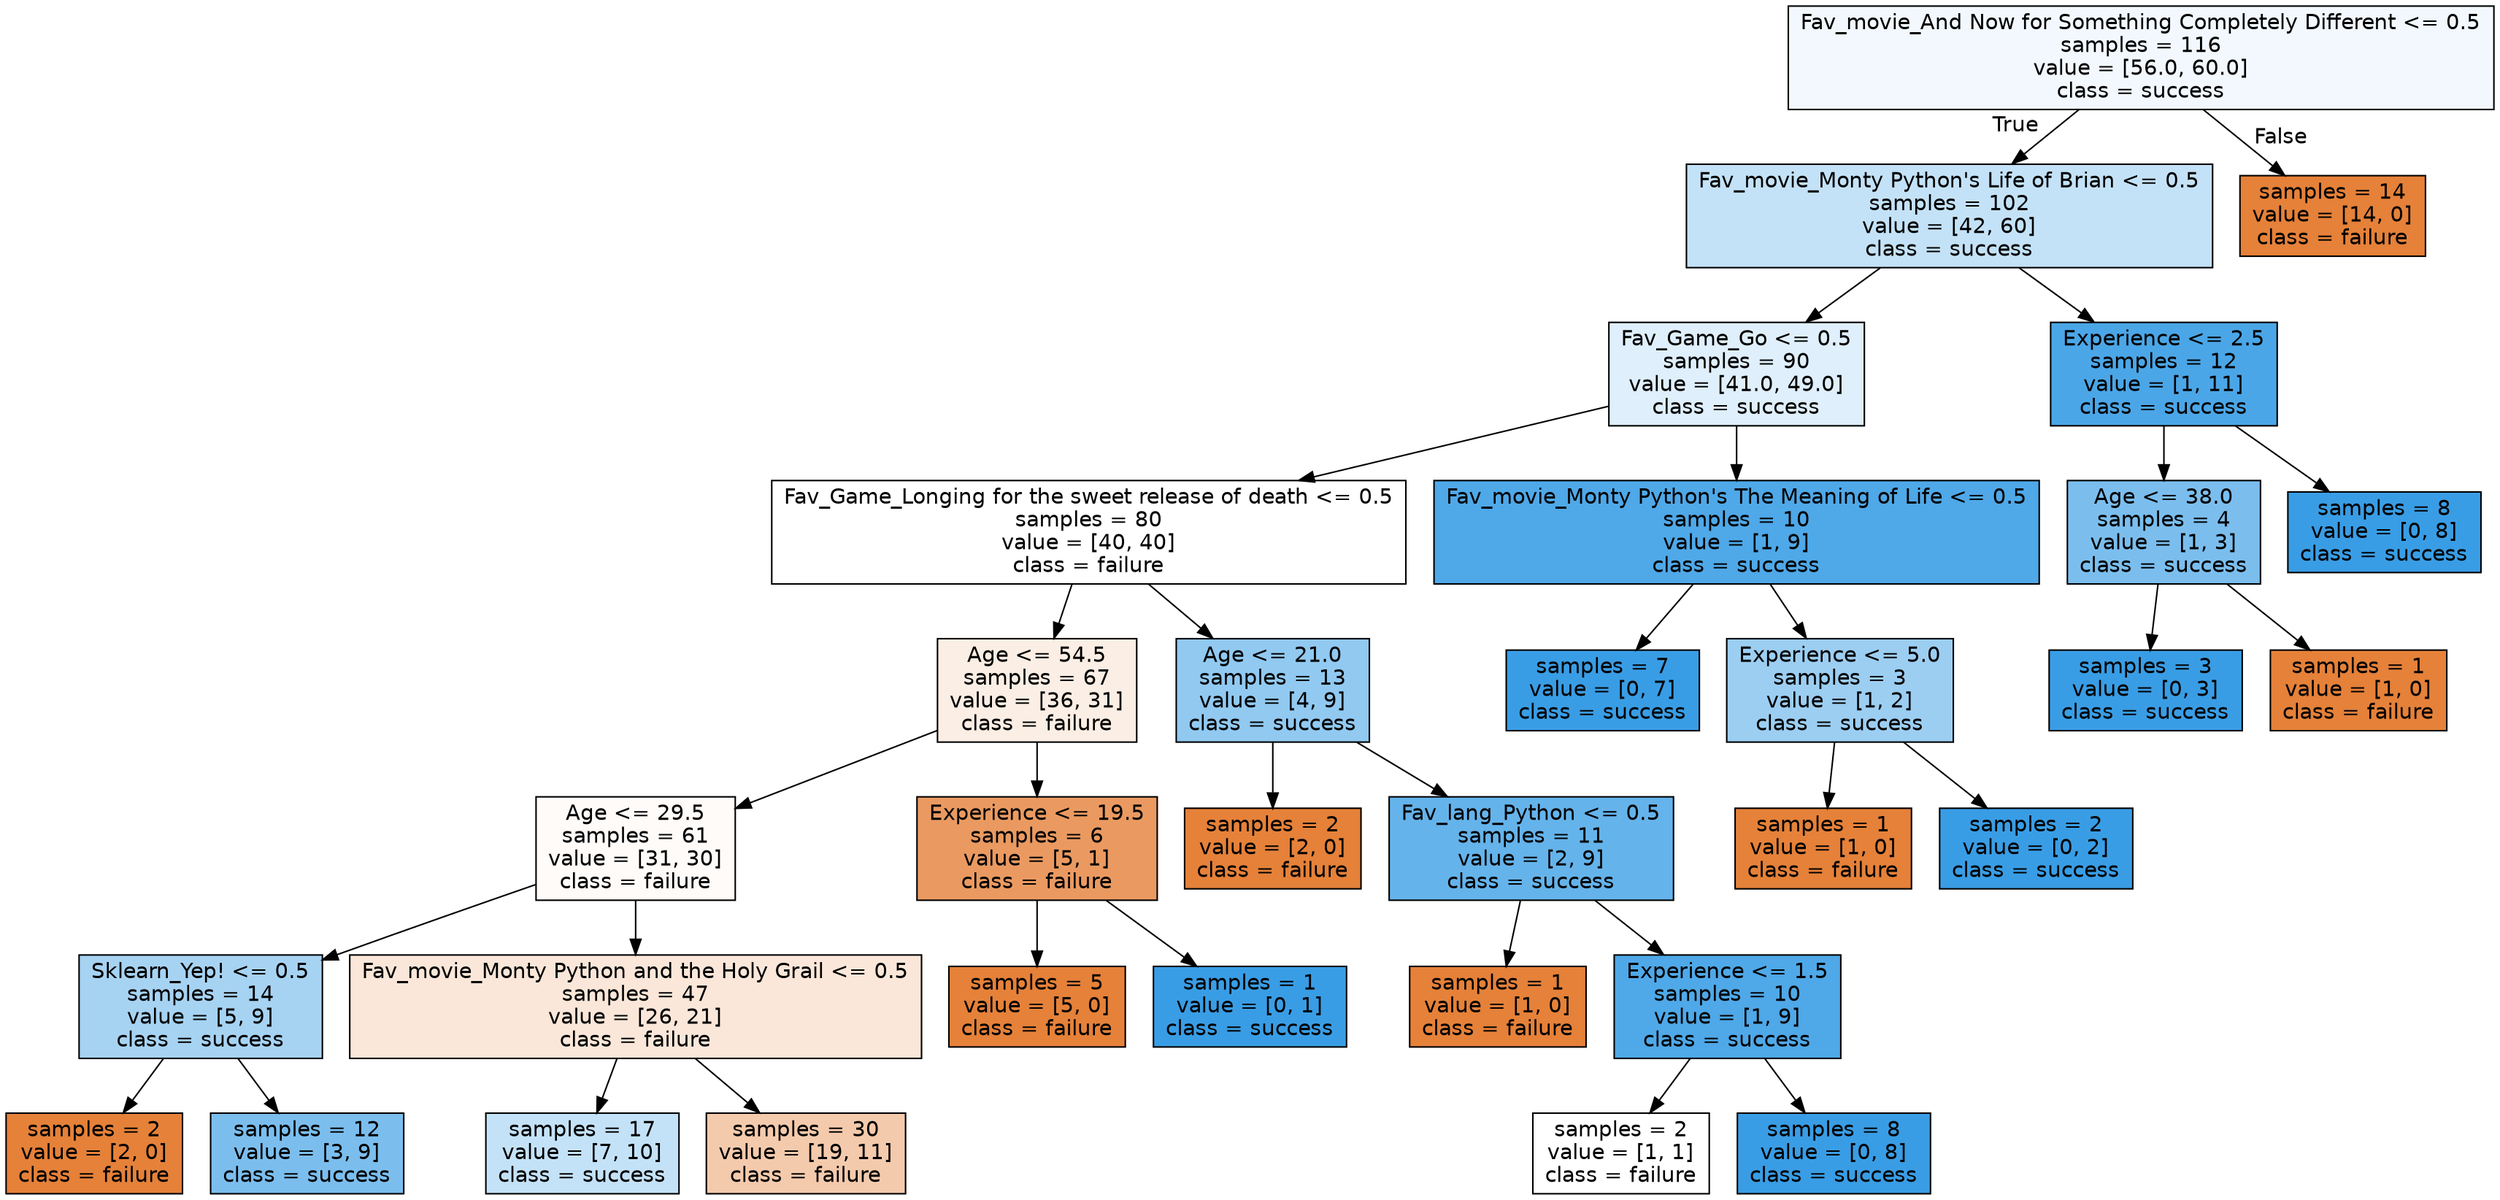 digraph Tree {
node [shape=box, style="filled", color="black", fontname="helvetica"] ;
edge [fontname="helvetica"] ;
0 [label="Fav_movie_And Now for Something Completely Different <= 0.5\nsamples = 116\nvalue = [56.0, 60.0]\nclass = success", fillcolor="#f2f8fd"] ;
1 [label="Fav_movie_Monty Python's Life of Brian <= 0.5\nsamples = 102\nvalue = [42, 60]\nclass = success", fillcolor="#c4e2f7"] ;
0 -> 1 [labeldistance=2.5, labelangle=45, headlabel="True"] ;
2 [label="Fav_Game_Go <= 0.5\nsamples = 90\nvalue = [41.0, 49.0]\nclass = success", fillcolor="#dfeffb"] ;
1 -> 2 ;
3 [label="Fav_Game_Longing for the sweet release of death <= 0.5\nsamples = 80\nvalue = [40, 40]\nclass = failure", fillcolor="#ffffff"] ;
2 -> 3 ;
4 [label="Age <= 54.5\nsamples = 67\nvalue = [36, 31]\nclass = failure", fillcolor="#fbeee4"] ;
3 -> 4 ;
5 [label="Age <= 29.5\nsamples = 61\nvalue = [31, 30]\nclass = failure", fillcolor="#fefbf9"] ;
4 -> 5 ;
6 [label="Sklearn_Yep! <= 0.5\nsamples = 14\nvalue = [5, 9]\nclass = success", fillcolor="#a7d3f3"] ;
5 -> 6 ;
7 [label="samples = 2\nvalue = [2, 0]\nclass = failure", fillcolor="#e58139"] ;
6 -> 7 ;
8 [label="samples = 12\nvalue = [3, 9]\nclass = success", fillcolor="#7bbeee"] ;
6 -> 8 ;
9 [label="Fav_movie_Monty Python and the Holy Grail <= 0.5\nsamples = 47\nvalue = [26, 21]\nclass = failure", fillcolor="#fae7d9"] ;
5 -> 9 ;
10 [label="samples = 17\nvalue = [7, 10]\nclass = success", fillcolor="#c4e2f7"] ;
9 -> 10 ;
11 [label="samples = 30\nvalue = [19, 11]\nclass = failure", fillcolor="#f4caac"] ;
9 -> 11 ;
12 [label="Experience <= 19.5\nsamples = 6\nvalue = [5, 1]\nclass = failure", fillcolor="#ea9a61"] ;
4 -> 12 ;
13 [label="samples = 5\nvalue = [5, 0]\nclass = failure", fillcolor="#e58139"] ;
12 -> 13 ;
14 [label="samples = 1\nvalue = [0, 1]\nclass = success", fillcolor="#399de5"] ;
12 -> 14 ;
15 [label="Age <= 21.0\nsamples = 13\nvalue = [4, 9]\nclass = success", fillcolor="#91c9f1"] ;
3 -> 15 ;
16 [label="samples = 2\nvalue = [2, 0]\nclass = failure", fillcolor="#e58139"] ;
15 -> 16 ;
17 [label="Fav_lang_Python <= 0.5\nsamples = 11\nvalue = [2, 9]\nclass = success", fillcolor="#65b3eb"] ;
15 -> 17 ;
18 [label="samples = 1\nvalue = [1, 0]\nclass = failure", fillcolor="#e58139"] ;
17 -> 18 ;
19 [label="Experience <= 1.5\nsamples = 10\nvalue = [1, 9]\nclass = success", fillcolor="#4fa8e8"] ;
17 -> 19 ;
20 [label="samples = 2\nvalue = [1, 1]\nclass = failure", fillcolor="#ffffff"] ;
19 -> 20 ;
21 [label="samples = 8\nvalue = [0, 8]\nclass = success", fillcolor="#399de5"] ;
19 -> 21 ;
22 [label="Fav_movie_Monty Python's The Meaning of Life <= 0.5\nsamples = 10\nvalue = [1, 9]\nclass = success", fillcolor="#4fa8e8"] ;
2 -> 22 ;
23 [label="samples = 7\nvalue = [0, 7]\nclass = success", fillcolor="#399de5"] ;
22 -> 23 ;
24 [label="Experience <= 5.0\nsamples = 3\nvalue = [1, 2]\nclass = success", fillcolor="#9ccef2"] ;
22 -> 24 ;
25 [label="samples = 1\nvalue = [1, 0]\nclass = failure", fillcolor="#e58139"] ;
24 -> 25 ;
26 [label="samples = 2\nvalue = [0, 2]\nclass = success", fillcolor="#399de5"] ;
24 -> 26 ;
27 [label="Experience <= 2.5\nsamples = 12\nvalue = [1, 11]\nclass = success", fillcolor="#4ba6e7"] ;
1 -> 27 ;
28 [label="Age <= 38.0\nsamples = 4\nvalue = [1, 3]\nclass = success", fillcolor="#7bbeee"] ;
27 -> 28 ;
29 [label="samples = 3\nvalue = [0, 3]\nclass = success", fillcolor="#399de5"] ;
28 -> 29 ;
30 [label="samples = 1\nvalue = [1, 0]\nclass = failure", fillcolor="#e58139"] ;
28 -> 30 ;
31 [label="samples = 8\nvalue = [0, 8]\nclass = success", fillcolor="#399de5"] ;
27 -> 31 ;
32 [label="samples = 14\nvalue = [14, 0]\nclass = failure", fillcolor="#e58139"] ;
0 -> 32 [labeldistance=2.5, labelangle=-45, headlabel="False"] ;
}